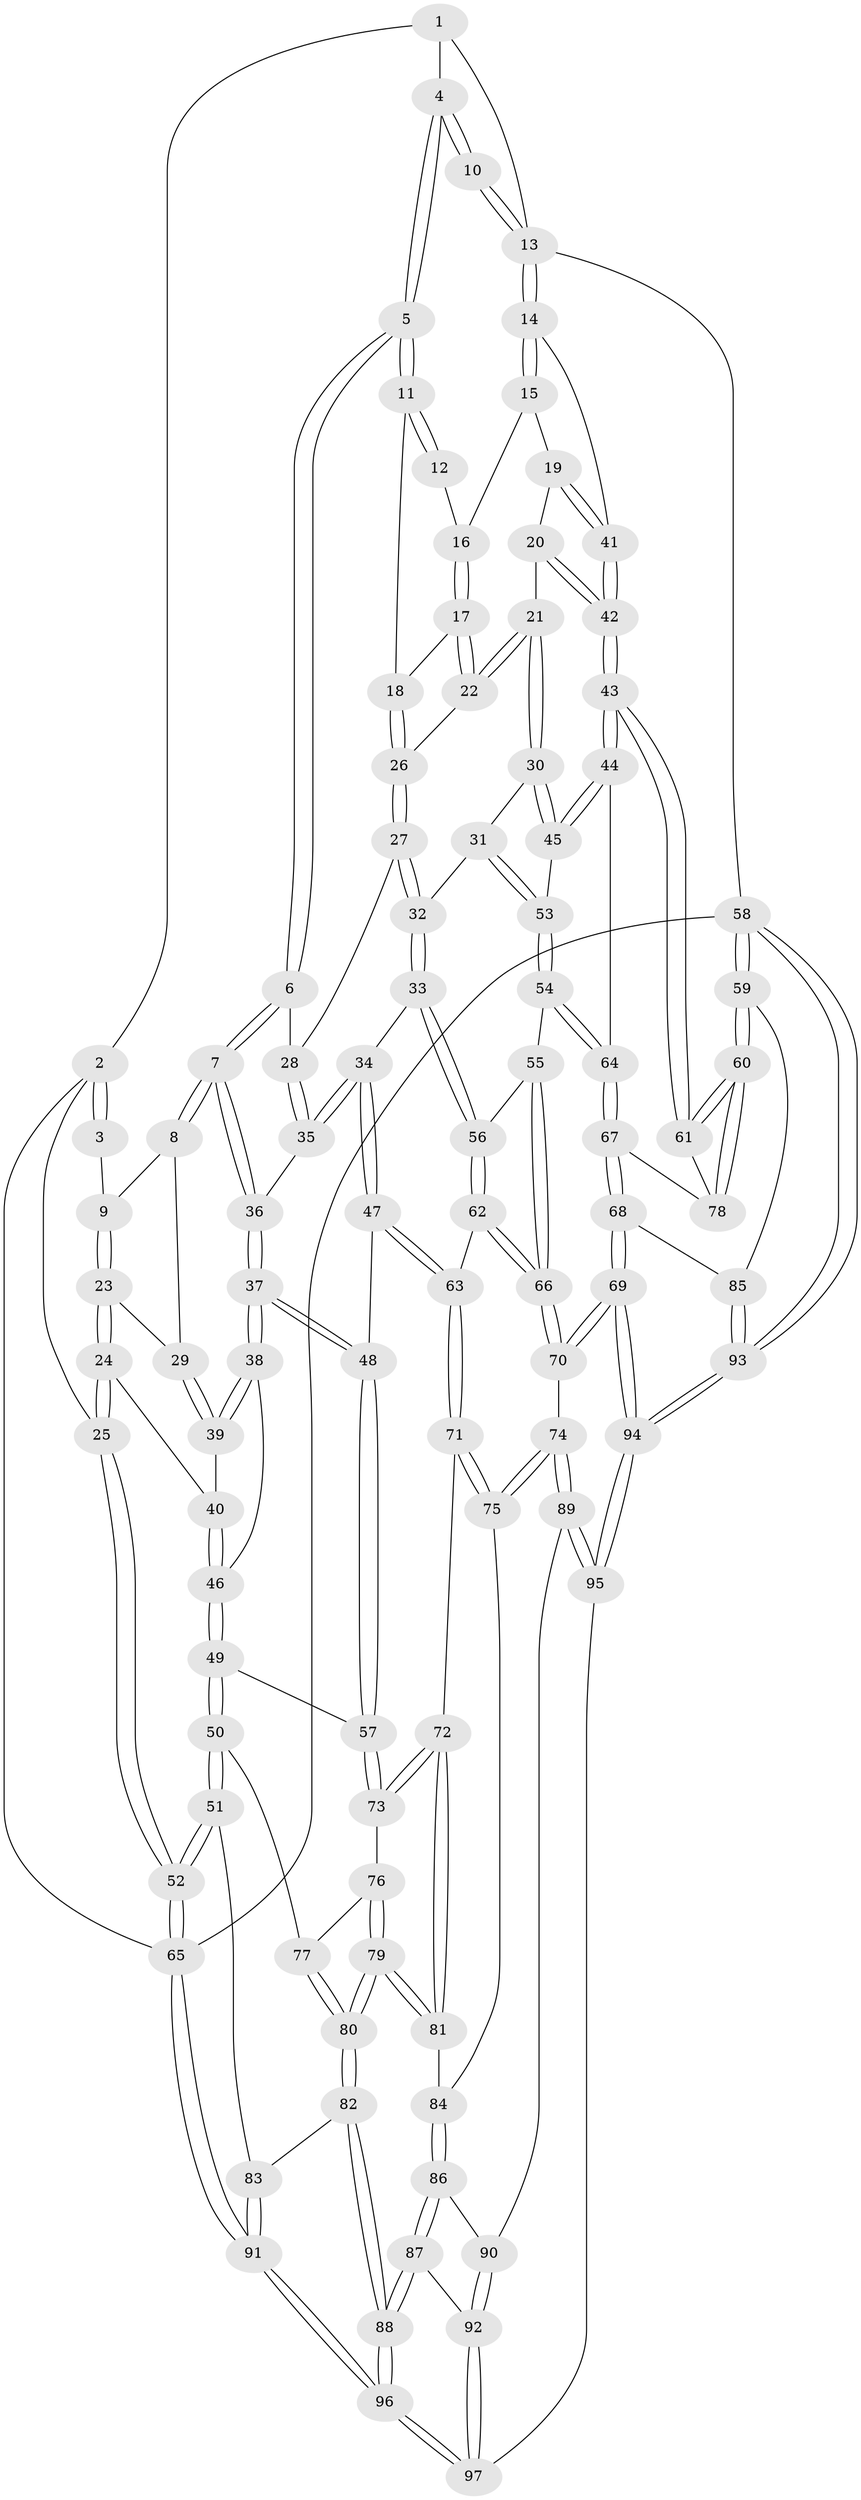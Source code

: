 // coarse degree distribution, {3: 0.15789473684210525, 6: 0.08771929824561403, 4: 0.43859649122807015, 5: 0.2807017543859649, 2: 0.017543859649122806, 7: 0.017543859649122806}
// Generated by graph-tools (version 1.1) at 2025/52/02/27/25 19:52:36]
// undirected, 97 vertices, 239 edges
graph export_dot {
graph [start="1"]
  node [color=gray90,style=filled];
  1 [pos="+0.22724119840879278+0"];
  2 [pos="+0+0.16757066543655333"];
  3 [pos="+0.06338352157166238+0.10862798598879314"];
  4 [pos="+0.4316649659458149+0"];
  5 [pos="+0.43009998454028603+0.06045233381067736"];
  6 [pos="+0.4176435917086215+0.09648583137092283"];
  7 [pos="+0.3785386927058408+0.17803010292198362"];
  8 [pos="+0.17900682095557624+0.2036765459098467"];
  9 [pos="+0.11726258382193479+0.17925389715441903"];
  10 [pos="+0.7792982816115396+0"];
  11 [pos="+0.5945926072901307+0.1508189987158847"];
  12 [pos="+0.7381969102829039+0.16038411307920142"];
  13 [pos="+1+0"];
  14 [pos="+1+0"];
  15 [pos="+0.8155405649662187+0.1789574174002182"];
  16 [pos="+0.7610052500380068+0.17879247919961122"];
  17 [pos="+0.7390928863737509+0.2232674506777304"];
  18 [pos="+0.6370097752896526+0.20320873975747195"];
  19 [pos="+0.7924635926785113+0.30795989220136233"];
  20 [pos="+0.771642642951735+0.33444912672573435"];
  21 [pos="+0.7689166063810229+0.3364809439383211"];
  22 [pos="+0.7297070747151173+0.283781335417917"];
  23 [pos="+0+0.2754570279732701"];
  24 [pos="+0+0.30049449076367957"];
  25 [pos="+0+0.29751210209168305"];
  26 [pos="+0.6720784740398056+0.26580653321071906"];
  27 [pos="+0.6336014475967942+0.3097012150710646"];
  28 [pos="+0.607957686560464+0.2976965914521339"];
  29 [pos="+0.1159452399509586+0.3048154356785018"];
  30 [pos="+0.768274103720569+0.3391629585997253"];
  31 [pos="+0.6803654619446778+0.4073406308137212"];
  32 [pos="+0.6533732691943682+0.41557655290019857"];
  33 [pos="+0.61111514013719+0.44971200337036715"];
  34 [pos="+0.5648254933329895+0.4386801002823001"];
  35 [pos="+0.5242998361686044+0.39494403467973904"];
  36 [pos="+0.3771848932427198+0.26977783452421916"];
  37 [pos="+0.32163922318247334+0.36879477099805413"];
  38 [pos="+0.2655481734125305+0.37038536889307694"];
  39 [pos="+0.1274067083466027+0.34345532182178"];
  40 [pos="+0.0923814297532565+0.3971546191623359"];
  41 [pos="+1+0.05301156850754831"];
  42 [pos="+1+0.333391980054144"];
  43 [pos="+1+0.46340541822932557"];
  44 [pos="+0.9810921813863565+0.49294582061884235"];
  45 [pos="+0.8810217699409888+0.4761291877048625"];
  46 [pos="+0.10246183499673545+0.44753572511158113"];
  47 [pos="+0.4775397083344231+0.5284971160357834"];
  48 [pos="+0.30951001710217607+0.5104778590738508"];
  49 [pos="+0.0880956648589647+0.553868807972033"];
  50 [pos="+0.014341293367750524+0.6114605167051004"];
  51 [pos="+0+0.6365166305570855"];
  52 [pos="+0+0.6286904408872277"];
  53 [pos="+0.8028050458810967+0.5071404900714717"];
  54 [pos="+0.7607581341851145+0.5523561276238685"];
  55 [pos="+0.7141403165373967+0.5652158196637075"];
  56 [pos="+0.6270042929792176+0.49554845423364813"];
  57 [pos="+0.3014459387349635+0.5247091437087908"];
  58 [pos="+1+1"];
  59 [pos="+1+1"];
  60 [pos="+1+1"];
  61 [pos="+1+0.6082497546739568"];
  62 [pos="+0.5819984066052092+0.5993871217394233"];
  63 [pos="+0.5032431792296239+0.605828423351251"];
  64 [pos="+0.8363417658720572+0.6611581883675711"];
  65 [pos="+0+1"];
  66 [pos="+0.6719836105627418+0.7414565646576551"];
  67 [pos="+0.8198962632172777+0.7334955131509868"];
  68 [pos="+0.7457823238662618+0.799054661819725"];
  69 [pos="+0.715869227273512+0.8046596488006749"];
  70 [pos="+0.6783264494212669+0.7897485819574841"];
  71 [pos="+0.4936524511357681+0.6226451705726613"];
  72 [pos="+0.34439601786373547+0.6842217392348415"];
  73 [pos="+0.3320225347442547+0.6594630610389578"];
  74 [pos="+0.6750655496638048+0.7905232511154369"];
  75 [pos="+0.5548976988218841+0.7516114447151284"];
  76 [pos="+0.155281961300803+0.6756105703471752"];
  77 [pos="+0.086522003168317+0.6494853987433085"];
  78 [pos="+0.8582098053971218+0.7322285457786223"];
  79 [pos="+0.2504852642662668+0.7934202662447047"];
  80 [pos="+0.22023873969812624+0.8269920609754041"];
  81 [pos="+0.34700157316742525+0.7317289206337111"];
  82 [pos="+0.19081967618221893+0.8703335453065507"];
  83 [pos="+0.07240891897901457+0.8055788860029918"];
  84 [pos="+0.38847815803663027+0.7687266128659073"];
  85 [pos="+0.7630224715427942+0.809712344953825"];
  86 [pos="+0.40810656782150845+0.8605217088763732"];
  87 [pos="+0.3715051281960216+0.9090977249860475"];
  88 [pos="+0.2021647791234675+0.9727181879217206"];
  89 [pos="+0.5450011215825858+0.9153333997945804"];
  90 [pos="+0.47121182871161005+0.8968796740338258"];
  91 [pos="+0+1"];
  92 [pos="+0.41346854084090984+1"];
  93 [pos="+1+1"];
  94 [pos="+0.7489541214022217+1"];
  95 [pos="+0.5392062029663782+1"];
  96 [pos="+0.11027863007263623+1"];
  97 [pos="+0.43109858687820174+1"];
  1 -- 2;
  1 -- 4;
  1 -- 13;
  2 -- 3;
  2 -- 3;
  2 -- 25;
  2 -- 65;
  3 -- 9;
  4 -- 5;
  4 -- 5;
  4 -- 10;
  4 -- 10;
  5 -- 6;
  5 -- 6;
  5 -- 11;
  5 -- 11;
  6 -- 7;
  6 -- 7;
  6 -- 28;
  7 -- 8;
  7 -- 8;
  7 -- 36;
  7 -- 36;
  8 -- 9;
  8 -- 29;
  9 -- 23;
  9 -- 23;
  10 -- 13;
  10 -- 13;
  11 -- 12;
  11 -- 12;
  11 -- 18;
  12 -- 16;
  13 -- 14;
  13 -- 14;
  13 -- 58;
  14 -- 15;
  14 -- 15;
  14 -- 41;
  15 -- 16;
  15 -- 19;
  16 -- 17;
  16 -- 17;
  17 -- 18;
  17 -- 22;
  17 -- 22;
  18 -- 26;
  18 -- 26;
  19 -- 20;
  19 -- 41;
  19 -- 41;
  20 -- 21;
  20 -- 42;
  20 -- 42;
  21 -- 22;
  21 -- 22;
  21 -- 30;
  21 -- 30;
  22 -- 26;
  23 -- 24;
  23 -- 24;
  23 -- 29;
  24 -- 25;
  24 -- 25;
  24 -- 40;
  25 -- 52;
  25 -- 52;
  26 -- 27;
  26 -- 27;
  27 -- 28;
  27 -- 32;
  27 -- 32;
  28 -- 35;
  28 -- 35;
  29 -- 39;
  29 -- 39;
  30 -- 31;
  30 -- 45;
  30 -- 45;
  31 -- 32;
  31 -- 53;
  31 -- 53;
  32 -- 33;
  32 -- 33;
  33 -- 34;
  33 -- 56;
  33 -- 56;
  34 -- 35;
  34 -- 35;
  34 -- 47;
  34 -- 47;
  35 -- 36;
  36 -- 37;
  36 -- 37;
  37 -- 38;
  37 -- 38;
  37 -- 48;
  37 -- 48;
  38 -- 39;
  38 -- 39;
  38 -- 46;
  39 -- 40;
  40 -- 46;
  40 -- 46;
  41 -- 42;
  41 -- 42;
  42 -- 43;
  42 -- 43;
  43 -- 44;
  43 -- 44;
  43 -- 61;
  43 -- 61;
  44 -- 45;
  44 -- 45;
  44 -- 64;
  45 -- 53;
  46 -- 49;
  46 -- 49;
  47 -- 48;
  47 -- 63;
  47 -- 63;
  48 -- 57;
  48 -- 57;
  49 -- 50;
  49 -- 50;
  49 -- 57;
  50 -- 51;
  50 -- 51;
  50 -- 77;
  51 -- 52;
  51 -- 52;
  51 -- 83;
  52 -- 65;
  52 -- 65;
  53 -- 54;
  53 -- 54;
  54 -- 55;
  54 -- 64;
  54 -- 64;
  55 -- 56;
  55 -- 66;
  55 -- 66;
  56 -- 62;
  56 -- 62;
  57 -- 73;
  57 -- 73;
  58 -- 59;
  58 -- 59;
  58 -- 93;
  58 -- 93;
  58 -- 65;
  59 -- 60;
  59 -- 60;
  59 -- 85;
  60 -- 61;
  60 -- 61;
  60 -- 78;
  60 -- 78;
  61 -- 78;
  62 -- 63;
  62 -- 66;
  62 -- 66;
  63 -- 71;
  63 -- 71;
  64 -- 67;
  64 -- 67;
  65 -- 91;
  65 -- 91;
  66 -- 70;
  66 -- 70;
  67 -- 68;
  67 -- 68;
  67 -- 78;
  68 -- 69;
  68 -- 69;
  68 -- 85;
  69 -- 70;
  69 -- 70;
  69 -- 94;
  69 -- 94;
  70 -- 74;
  71 -- 72;
  71 -- 75;
  71 -- 75;
  72 -- 73;
  72 -- 73;
  72 -- 81;
  72 -- 81;
  73 -- 76;
  74 -- 75;
  74 -- 75;
  74 -- 89;
  74 -- 89;
  75 -- 84;
  76 -- 77;
  76 -- 79;
  76 -- 79;
  77 -- 80;
  77 -- 80;
  79 -- 80;
  79 -- 80;
  79 -- 81;
  79 -- 81;
  80 -- 82;
  80 -- 82;
  81 -- 84;
  82 -- 83;
  82 -- 88;
  82 -- 88;
  83 -- 91;
  83 -- 91;
  84 -- 86;
  84 -- 86;
  85 -- 93;
  85 -- 93;
  86 -- 87;
  86 -- 87;
  86 -- 90;
  87 -- 88;
  87 -- 88;
  87 -- 92;
  88 -- 96;
  88 -- 96;
  89 -- 90;
  89 -- 95;
  89 -- 95;
  90 -- 92;
  90 -- 92;
  91 -- 96;
  91 -- 96;
  92 -- 97;
  92 -- 97;
  93 -- 94;
  93 -- 94;
  94 -- 95;
  94 -- 95;
  95 -- 97;
  96 -- 97;
  96 -- 97;
}

